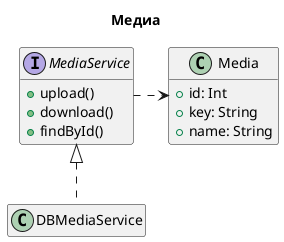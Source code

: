 @startuml

hide empty members
allowmixing

title "Медиа"

interface MediaService {
    + upload()
    + download()
    + findById()
}

class Media {
    + id: Int
    + key: String
    + name: String
}

MediaService .> Media


class DBMediaService implements MediaService

'interface DBMediaRepository

'class DBMediaEntity {
'    + id: Int
'    + key: String
'    + name: String
'    + content: ByteArray
'}

'DBMediaRepository .> DBMediaEntity
'DBMediaService ..> DBMediaRepository


@enduml
